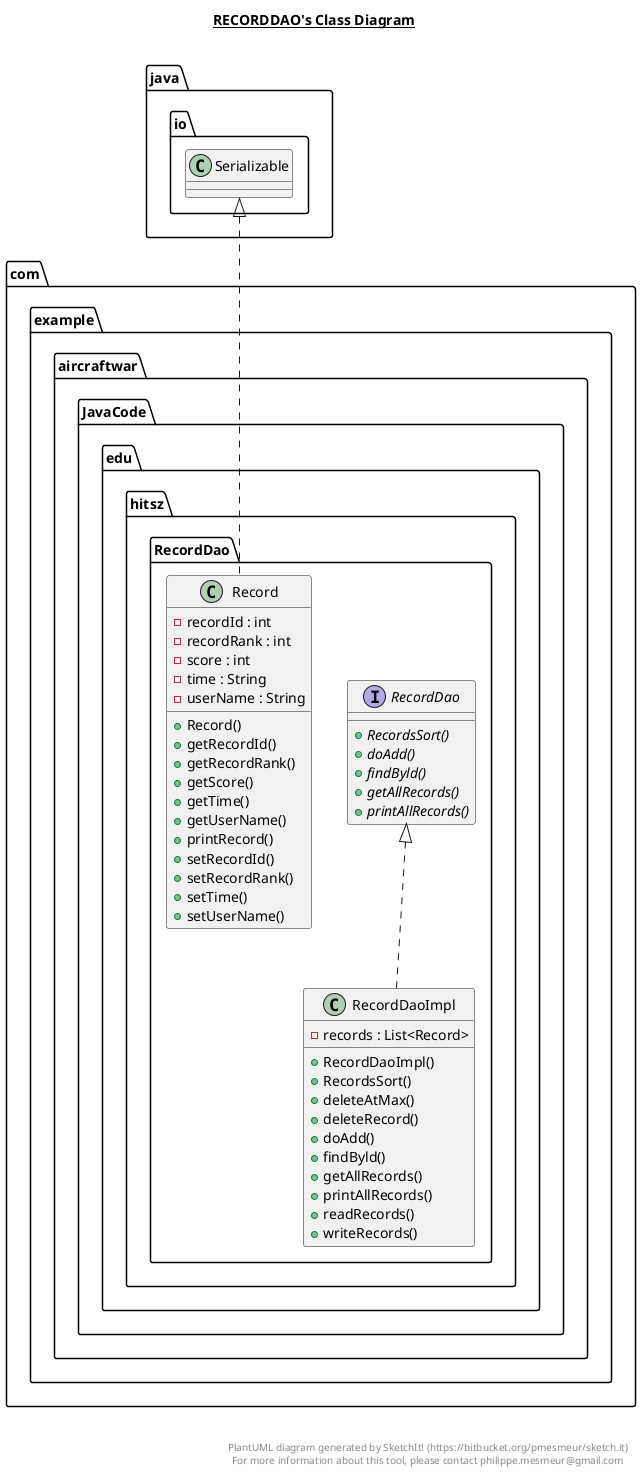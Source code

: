 @startuml

title __RECORDDAO's Class Diagram__\n

  namespace com.example.aircraftwar {
    namespace JavaCode.edu.hitsz {
      namespace RecordDao {
        class com.example.aircraftwar.JavaCode.edu.hitsz.RecordDao.Record {
            - recordId : int
            - recordRank : int
            - score : int
            - time : String
            - userName : String
            + Record()
            + getRecordId()
            + getRecordRank()
            + getScore()
            + getTime()
            + getUserName()
            + printRecord()
            + setRecordId()
            + setRecordRank()
            + setTime()
            + setUserName()
        }
      }
    }
  }
  

  namespace com.example.aircraftwar {
    namespace JavaCode.edu.hitsz {
      namespace RecordDao {
        interface com.example.aircraftwar.JavaCode.edu.hitsz.RecordDao.RecordDao {
            {abstract} + RecordsSort()
            {abstract} + doAdd()
            {abstract} + findByld()
            {abstract} + getAllRecords()
            {abstract} + printAllRecords()
        }
      }
    }
  }
  

  namespace com.example.aircraftwar {
    namespace JavaCode.edu.hitsz {
      namespace RecordDao {
        class com.example.aircraftwar.JavaCode.edu.hitsz.RecordDao.RecordDaoImpl {
            - records : List<Record>
            + RecordDaoImpl()
            + RecordsSort()
            + deleteAtMax()
            + deleteRecord()
            + doAdd()
            + findByld()
            + getAllRecords()
            + printAllRecords()
            + readRecords()
            + writeRecords()
        }
      }
    }
  }
  

  com.example.aircraftwar.JavaCode.edu.hitsz.RecordDao.Record .up.|> java.io.Serializable
  com.example.aircraftwar.JavaCode.edu.hitsz.RecordDao.RecordDaoImpl .up.|> com.example.aircraftwar.JavaCode.edu.hitsz.RecordDao.RecordDao


right footer


PlantUML diagram generated by SketchIt! (https://bitbucket.org/pmesmeur/sketch.it)
For more information about this tool, please contact philippe.mesmeur@gmail.com
endfooter

@enduml
